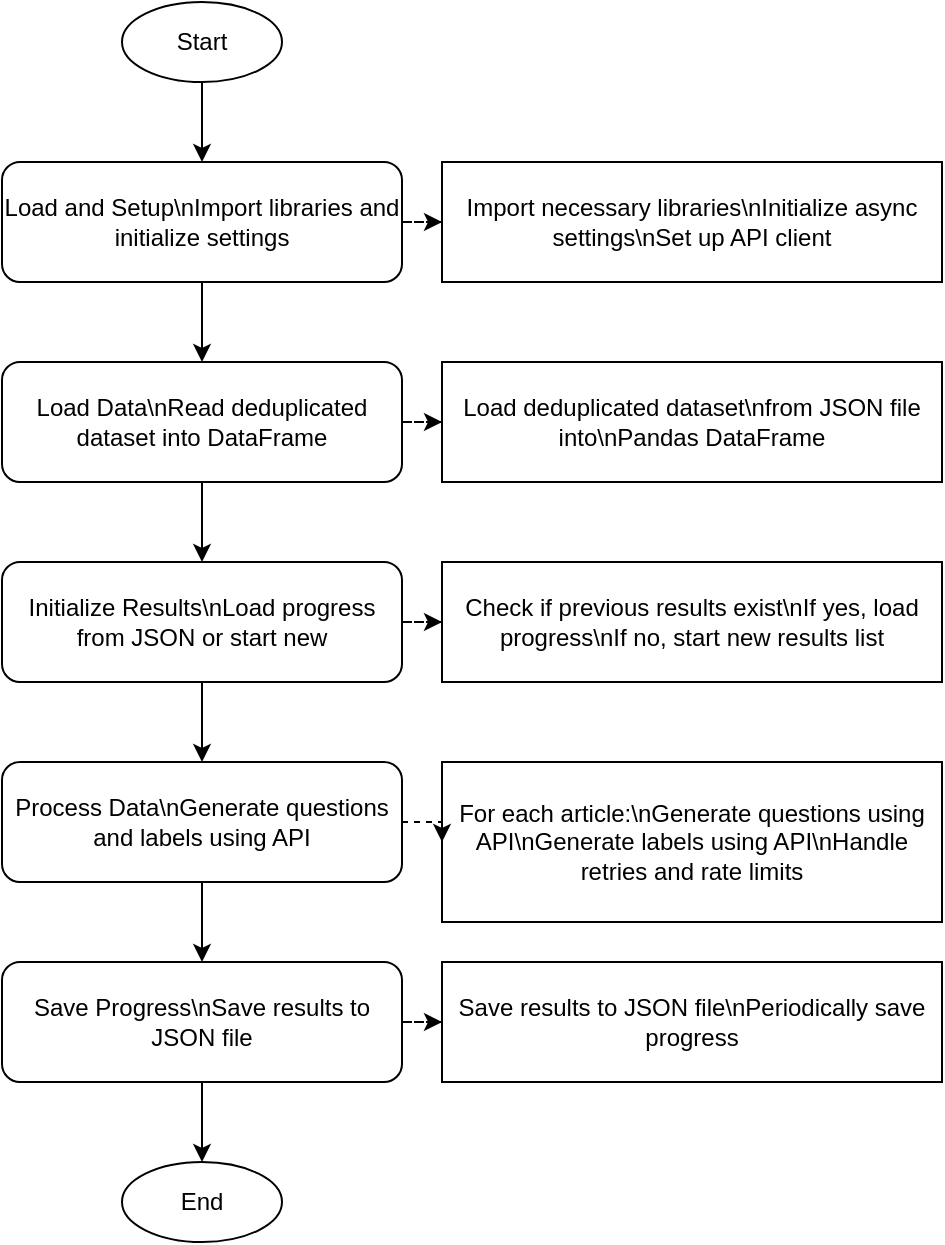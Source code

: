 <mxfile>
  <diagram name="Detailed Flowchart">
    <mxGraphModel dx="728" dy="398" grid="1" gridSize="10" guides="1" tooltips="1" connect="1" arrows="1" fold="1" page="1" pageScale="1" pageWidth="827" pageHeight="1169" math="0" shadow="0">
      <root>
        <mxCell id="0" />
        <mxCell id="1" parent="0" />
        
        <!-- Start -->
        <mxCell id="start" value="Start" style="ellipse;whiteSpace=wrap;html=1;" vertex="1" parent="1">
          <mxGeometry x="340" y="20" width="80" height="40" as="geometry" />
        </mxCell>
        
        <!-- Load and Setup -->
        <mxCell id="loadSetup" value="Load and Setup\nImport libraries and initialize settings" style="rounded=1;whiteSpace=wrap;html=1;" vertex="1" parent="1">
          <mxGeometry x="280" y="100" width="200" height="60" as="geometry" />
        </mxCell>
        
        <!-- Load Data -->
        <mxCell id="loadData" value="Load Data\nRead deduplicated dataset into DataFrame" style="rounded=1;whiteSpace=wrap;html=1;" vertex="1" parent="1">
          <mxGeometry x="280" y="200" width="200" height="60" as="geometry" />
        </mxCell>
        
        <!-- Initialize Results -->
        <mxCell id="initResults" value="Initialize Results\nLoad progress from JSON or start new" style="rounded=1;whiteSpace=wrap;html=1;" vertex="1" parent="1">
          <mxGeometry x="280" y="300" width="200" height="60" as="geometry" />
        </mxCell>
        
        <!-- Process Data -->
        <mxCell id="processData" value="Process Data\nGenerate questions and labels using API" style="rounded=1;whiteSpace=wrap;html=1;" vertex="1" parent="1">
          <mxGeometry x="280" y="400" width="200" height="60" as="geometry" />
        </mxCell>
        
        <!-- Save Progress -->
        <mxCell id="saveProgress" value="Save Progress\nSave results to JSON file" style="rounded=1;whiteSpace=wrap;html=1;" vertex="1" parent="1">
          <mxGeometry x="280" y="500" width="200" height="60" as="geometry" />
        </mxCell>
        
        <!-- End -->
        <mxCell id="end" value="End" style="ellipse;whiteSpace=wrap;html=1;" vertex="1" parent="1">
          <mxGeometry x="340" y="600" width="80" height="40" as="geometry" />
        </mxCell>
        
        <!-- Connecting arrows -->
        <mxCell id="flow1" style="edgeStyle=orthogonalEdgeStyle;rounded=0;orthogonalLoop=1;jettySize=auto;html=1;exitX=0.5;exitY=1;exitDx=0;exitDy=0;entryX=0.5;entryY=0;entryDx=0;entryDy=0;" edge="1" parent="1" source="start" target="loadSetup">
          <mxGeometry relative="1" as="geometry" />
        </mxCell>
        
        <mxCell id="flow2" style="edgeStyle=orthogonalEdgeStyle;rounded=0;orthogonalLoop=1;jettySize=auto;html=1;exitX=0.5;exitY=1;exitDx=0;exitDy=0;entryX=0.5;entryY=0;entryDx=0;entryDy=0;" edge="1" parent="1" source="loadSetup" target="loadData">
          <mxGeometry relative="1" as="geometry" />
        </mxCell>
        
        <mxCell id="flow3" style="edgeStyle=orthogonalEdgeStyle;rounded=0;orthogonalLoop=1;jettySize=auto;html=1;exitX=0.5;exitY=1;exitDx=0;exitDy=0;entryX=0.5;entryY=0;entryDx=0;entryDy=0;" edge="1" parent="1" source="loadData" target="initResults">
          <mxGeometry relative="1" as="geometry" />
        </mxCell>
        
        <mxCell id="flow4" style="edgeStyle=orthogonalEdgeStyle;rounded=0;orthogonalLoop=1;jettySize=auto;html=1;exitX=0.5;exitY=1;exitDx=0;exitDy=0;entryX=0.5;entryY=0;entryDx=0;entryDy=0;" edge="1" parent="1" source="initResults" target="processData">
          <mxGeometry relative="1" as="geometry" />
        </mxCell>
        
        <mxCell id="flow5" style="edgeStyle=orthogonalEdgeStyle;rounded=0;orthogonalLoop=1;jettySize=auto;html=1;exitX=0.5;exitY=1;exitDx=0;exitDy=0;entryX=0.5;entryY=0;entryDx=0;entryDy=0;" edge="1" parent="1" source="processData" target="saveProgress">
          <mxGeometry relative="1" as="geometry" />
        </mxCell>
        
        <mxCell id="flow6" style="edgeStyle=orthogonalEdgeStyle;rounded=0;orthogonalLoop=1;jettySize=auto;html=1;exitX=0.5;exitY=1;exitDx=0;exitDy=0;entryX=0.5;entryY=0;entryDx=0;entryDy=0;" edge="1" parent="1" source="saveProgress" target="end">
          <mxGeometry relative="1" as="geometry" />
        </mxCell>
        
        <!-- Detailed comments and steps -->
        <mxCell id="comment1" value="Import necessary libraries\nInitialize async settings\nSet up API client" style="note;whiteSpace=wrap;html=1;" vertex="1" parent="1">
          <mxGeometry x="500" y="100" width="250" height="60" as="geometry" />
        </mxCell>
        
        <mxCell id="comment2" value="Load deduplicated dataset\nfrom JSON file into\nPandas DataFrame" style="note;whiteSpace=wrap;html=1;" vertex="1" parent="1">
          <mxGeometry x="500" y="200" width="250" height="60" as="geometry" />
        </mxCell>
        
        <mxCell id="comment3" value="Check if previous results exist\nIf yes, load progress\nIf no, start new results list" style="note;whiteSpace=wrap;html=1;" vertex="1" parent="1">
          <mxGeometry x="500" y="300" width="250" height="60" as="geometry" />
        </mxCell>
        
        <mxCell id="comment4" value="For each article:\nGenerate questions using API\nGenerate labels using API\nHandle retries and rate limits" style="note;whiteSpace=wrap;html=1;" vertex="1" parent="1">
          <mxGeometry x="500" y="400" width="250" height="80" as="geometry" />
        </mxCell>
        
        <mxCell id="comment5" value="Save results to JSON file\nPeriodically save progress" style="note;whiteSpace=wrap;html=1;" vertex="1" parent="1">
          <mxGeometry x="500" y="500" width="250" height="60" as="geometry" />
        </mxCell>
        
        <!-- Connect comments to the corresponding steps -->
        <mxCell id="flow7" style="edgeStyle=orthogonalEdgeStyle;rounded=0;orthogonalLoop=1;jettySize=auto;html=1;dashed=1;" edge="1" parent="1" source="loadSetup" target="comment1">
          <mxGeometry relative="1" as="geometry" />
        </mxCell>
        
        <mxCell id="flow8" style="edgeStyle=orthogonalEdgeStyle;rounded=0;orthogonalLoop=1;jettySize=auto;html=1;dashed=1;" edge="1" parent="1" source="loadData" target="comment2">
          <mxGeometry relative="1" as="geometry" />
        </mxCell>
        
        <mxCell id="flow9" style="edgeStyle=orthogonalEdgeStyle;rounded=0;orthogonalLoop=1;jettySize=auto;html=1;dashed=1;" edge="1" parent="1" source="initResults" target="comment3">
          <mxGeometry relative="1" as="geometry" />
        </mxCell>
        
        <mxCell id="flow10" style="edgeStyle=orthogonalEdgeStyle;rounded=0;orthogonalLoop=1;jettySize=auto;html=1;dashed=1;" edge="1" parent="1" source="processData" target="comment4">
          <mxGeometry relative="1" as="geometry" />
        </mxCell>
        
        <mxCell id="flow11" style="edgeStyle=orthogonalEdgeStyle;rounded=0;orthogonalLoop=1;jettySize=auto;html=1;dashed=1;" edge="1" parent="1" source="saveProgress" target="comment5">
          <mxGeometry relative="1" as="geometry" />
        </mxCell>
      </root>
    </mxGraphModel>
  </diagram>
</mxfile>

